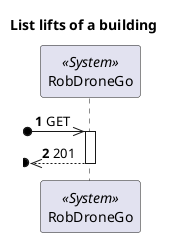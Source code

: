 @startuml
'https://plantuml.com/sequence-diagram

autonumber
skinparam packageStyle rect

title List lifts of a building

participant "RobDroneGo" as Sys <<System>>

?o->> Sys : GET

activate Sys
?o<<-- Sys : 201
deactivate Sys
@enduml
